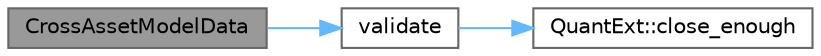digraph "CrossAssetModelData"
{
 // INTERACTIVE_SVG=YES
 // LATEX_PDF_SIZE
  bgcolor="transparent";
  edge [fontname=Helvetica,fontsize=10,labelfontname=Helvetica,labelfontsize=10];
  node [fontname=Helvetica,fontsize=10,shape=box,height=0.2,width=0.4];
  rankdir="LR";
  Node1 [label="CrossAssetModelData",height=0.2,width=0.4,color="gray40", fillcolor="grey60", style="filled", fontcolor="black",tooltip="Detailed constructor (IR/FX/EQ only)"];
  Node1 -> Node2 [color="steelblue1",style="solid"];
  Node2 [label="validate",height=0.2,width=0.4,color="grey40", fillcolor="white", style="filled",URL="$classore_1_1data_1_1_cross_asset_model_data.html#a41d45236c37b75848f4b1667a11fb50e",tooltip="Check consistency of config vectors."];
  Node2 -> Node3 [color="steelblue1",style="solid"];
  Node3 [label="QuantExt::close_enough",height=0.2,width=0.4,color="grey40", fillcolor="white", style="filled",URL="C:/dev/ORE/documentation/QuantExt/doc/quantext.tag$namespace_quant_ext.html#a1cab4fb6a720eff245acb9f3a7a9e7c5",tooltip=" "];
}
